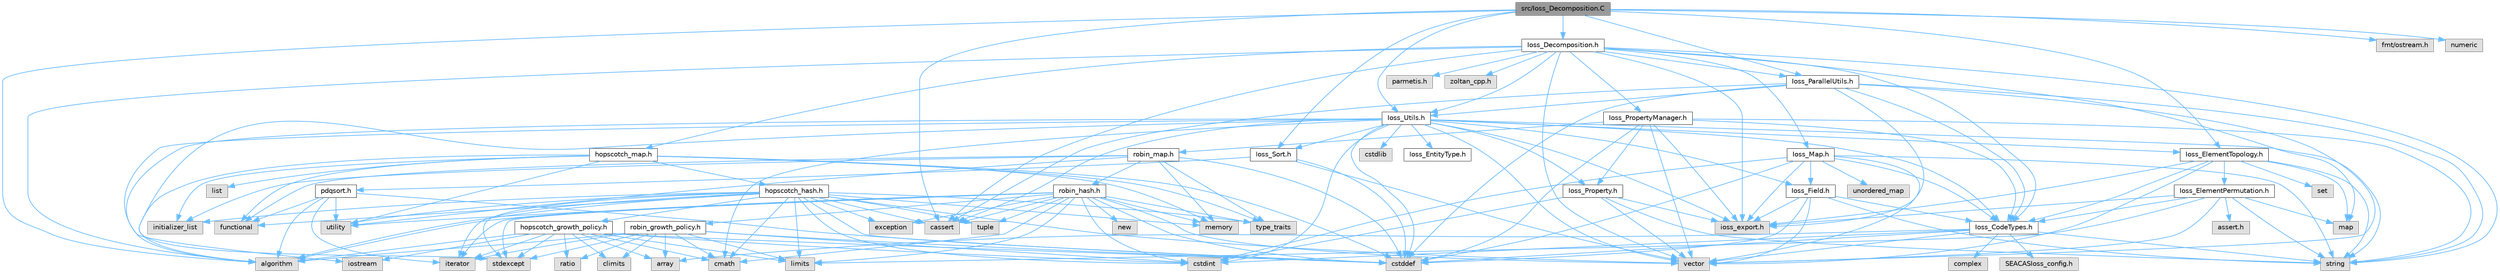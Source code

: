 digraph "src/Ioss_Decomposition.C"
{
 // INTERACTIVE_SVG=YES
 // LATEX_PDF_SIZE
  bgcolor="transparent";
  edge [fontname=Helvetica,fontsize=10,labelfontname=Helvetica,labelfontsize=10];
  node [fontname=Helvetica,fontsize=10,shape=box,height=0.2,width=0.4];
  Node1 [id="Node000001",label="src/Ioss_Decomposition.C",height=0.2,width=0.4,color="gray40", fillcolor="grey60", style="filled", fontcolor="black",tooltip=" "];
  Node1 -> Node2 [id="edge1_Node000001_Node000002",color="steelblue1",style="solid",tooltip=" "];
  Node2 [id="Node000002",label="Ioss_Decomposition.h",height=0.2,width=0.4,color="grey40", fillcolor="white", style="filled",URL="$Ioss__Decomposition_8h.html",tooltip=" "];
  Node2 -> Node3 [id="edge2_Node000002_Node000003",color="steelblue1",style="solid",tooltip=" "];
  Node3 [id="Node000003",label="ioss_export.h",height=0.2,width=0.4,color="grey60", fillcolor="#E0E0E0", style="filled",tooltip=" "];
  Node2 -> Node4 [id="edge3_Node000002_Node000004",color="steelblue1",style="solid",tooltip=" "];
  Node4 [id="Node000004",label="Ioss_CodeTypes.h",height=0.2,width=0.4,color="grey40", fillcolor="white", style="filled",URL="$Ioss__CodeTypes_8h.html",tooltip=" "];
  Node4 -> Node5 [id="edge4_Node000004_Node000005",color="steelblue1",style="solid",tooltip=" "];
  Node5 [id="Node000005",label="array",height=0.2,width=0.4,color="grey60", fillcolor="#E0E0E0", style="filled",tooltip=" "];
  Node4 -> Node6 [id="edge5_Node000004_Node000006",color="steelblue1",style="solid",tooltip=" "];
  Node6 [id="Node000006",label="cstddef",height=0.2,width=0.4,color="grey60", fillcolor="#E0E0E0", style="filled",tooltip=" "];
  Node4 -> Node7 [id="edge6_Node000004_Node000007",color="steelblue1",style="solid",tooltip=" "];
  Node7 [id="Node000007",label="cstdint",height=0.2,width=0.4,color="grey60", fillcolor="#E0E0E0", style="filled",tooltip=" "];
  Node4 -> Node8 [id="edge7_Node000004_Node000008",color="steelblue1",style="solid",tooltip=" "];
  Node8 [id="Node000008",label="string",height=0.2,width=0.4,color="grey60", fillcolor="#E0E0E0", style="filled",tooltip=" "];
  Node4 -> Node9 [id="edge8_Node000004_Node000009",color="steelblue1",style="solid",tooltip=" "];
  Node9 [id="Node000009",label="vector",height=0.2,width=0.4,color="grey60", fillcolor="#E0E0E0", style="filled",tooltip=" "];
  Node4 -> Node10 [id="edge9_Node000004_Node000010",color="steelblue1",style="solid",tooltip=" "];
  Node10 [id="Node000010",label="SEACASIoss_config.h",height=0.2,width=0.4,color="grey60", fillcolor="#E0E0E0", style="filled",tooltip=" "];
  Node4 -> Node11 [id="edge10_Node000004_Node000011",color="steelblue1",style="solid",tooltip=" "];
  Node11 [id="Node000011",label="complex",height=0.2,width=0.4,color="grey60", fillcolor="#E0E0E0", style="filled",tooltip=" "];
  Node2 -> Node12 [id="edge11_Node000002_Node000012",color="steelblue1",style="solid",tooltip=" "];
  Node12 [id="Node000012",label="Ioss_Map.h",height=0.2,width=0.4,color="grey40", fillcolor="white", style="filled",URL="$Ioss__Map_8h.html",tooltip=" "];
  Node12 -> Node3 [id="edge12_Node000012_Node000003",color="steelblue1",style="solid",tooltip=" "];
  Node12 -> Node4 [id="edge13_Node000012_Node000004",color="steelblue1",style="solid",tooltip=" "];
  Node12 -> Node13 [id="edge14_Node000012_Node000013",color="steelblue1",style="solid",tooltip=" "];
  Node13 [id="Node000013",label="Ioss_Field.h",height=0.2,width=0.4,color="grey40", fillcolor="white", style="filled",URL="$Ioss__Field_8h.html",tooltip=" "];
  Node13 -> Node3 [id="edge15_Node000013_Node000003",color="steelblue1",style="solid",tooltip=" "];
  Node13 -> Node4 [id="edge16_Node000013_Node000004",color="steelblue1",style="solid",tooltip=" "];
  Node13 -> Node6 [id="edge17_Node000013_Node000006",color="steelblue1",style="solid",tooltip=" "];
  Node13 -> Node8 [id="edge18_Node000013_Node000008",color="steelblue1",style="solid",tooltip=" "];
  Node13 -> Node9 [id="edge19_Node000013_Node000009",color="steelblue1",style="solid",tooltip=" "];
  Node12 -> Node6 [id="edge20_Node000012_Node000006",color="steelblue1",style="solid",tooltip=" "];
  Node12 -> Node7 [id="edge21_Node000012_Node000007",color="steelblue1",style="solid",tooltip=" "];
  Node12 -> Node8 [id="edge22_Node000012_Node000008",color="steelblue1",style="solid",tooltip=" "];
  Node12 -> Node9 [id="edge23_Node000012_Node000009",color="steelblue1",style="solid",tooltip=" "];
  Node12 -> Node14 [id="edge24_Node000012_Node000014",color="steelblue1",style="solid",tooltip=" "];
  Node14 [id="Node000014",label="unordered_map",height=0.2,width=0.4,color="grey60", fillcolor="#E0E0E0", style="filled",tooltip=" "];
  Node2 -> Node15 [id="edge25_Node000002_Node000015",color="steelblue1",style="solid",tooltip=" "];
  Node15 [id="Node000015",label="Ioss_ParallelUtils.h",height=0.2,width=0.4,color="grey40", fillcolor="white", style="filled",URL="$Ioss__ParallelUtils_8h.html",tooltip=" "];
  Node15 -> Node3 [id="edge26_Node000015_Node000003",color="steelblue1",style="solid",tooltip=" "];
  Node15 -> Node4 [id="edge27_Node000015_Node000004",color="steelblue1",style="solid",tooltip=" "];
  Node15 -> Node16 [id="edge28_Node000015_Node000016",color="steelblue1",style="solid",tooltip=" "];
  Node16 [id="Node000016",label="Ioss_Utils.h",height=0.2,width=0.4,color="grey40", fillcolor="white", style="filled",URL="$Ioss__Utils_8h.html",tooltip=" "];
  Node16 -> Node3 [id="edge29_Node000016_Node000003",color="steelblue1",style="solid",tooltip=" "];
  Node16 -> Node4 [id="edge30_Node000016_Node000004",color="steelblue1",style="solid",tooltip=" "];
  Node16 -> Node17 [id="edge31_Node000016_Node000017",color="steelblue1",style="solid",tooltip=" "];
  Node17 [id="Node000017",label="Ioss_ElementTopology.h",height=0.2,width=0.4,color="grey40", fillcolor="white", style="filled",URL="$Ioss__ElementTopology_8h.html",tooltip=" "];
  Node17 -> Node3 [id="edge32_Node000017_Node000003",color="steelblue1",style="solid",tooltip=" "];
  Node17 -> Node4 [id="edge33_Node000017_Node000004",color="steelblue1",style="solid",tooltip=" "];
  Node17 -> Node18 [id="edge34_Node000017_Node000018",color="steelblue1",style="solid",tooltip=" "];
  Node18 [id="Node000018",label="Ioss_ElementPermutation.h",height=0.2,width=0.4,color="grey40", fillcolor="white", style="filled",URL="$Ioss__ElementPermutation_8h.html",tooltip=" "];
  Node18 -> Node3 [id="edge35_Node000018_Node000003",color="steelblue1",style="solid",tooltip=" "];
  Node18 -> Node4 [id="edge36_Node000018_Node000004",color="steelblue1",style="solid",tooltip=" "];
  Node18 -> Node19 [id="edge37_Node000018_Node000019",color="steelblue1",style="solid",tooltip=" "];
  Node19 [id="Node000019",label="assert.h",height=0.2,width=0.4,color="grey60", fillcolor="#E0E0E0", style="filled",tooltip=" "];
  Node18 -> Node20 [id="edge38_Node000018_Node000020",color="steelblue1",style="solid",tooltip=" "];
  Node20 [id="Node000020",label="limits",height=0.2,width=0.4,color="grey60", fillcolor="#E0E0E0", style="filled",tooltip=" "];
  Node18 -> Node21 [id="edge39_Node000018_Node000021",color="steelblue1",style="solid",tooltip=" "];
  Node21 [id="Node000021",label="map",height=0.2,width=0.4,color="grey60", fillcolor="#E0E0E0", style="filled",tooltip=" "];
  Node18 -> Node8 [id="edge40_Node000018_Node000008",color="steelblue1",style="solid",tooltip=" "];
  Node18 -> Node9 [id="edge41_Node000018_Node000009",color="steelblue1",style="solid",tooltip=" "];
  Node17 -> Node21 [id="edge42_Node000017_Node000021",color="steelblue1",style="solid",tooltip=" "];
  Node17 -> Node22 [id="edge43_Node000017_Node000022",color="steelblue1",style="solid",tooltip=" "];
  Node22 [id="Node000022",label="set",height=0.2,width=0.4,color="grey60", fillcolor="#E0E0E0", style="filled",tooltip=" "];
  Node17 -> Node8 [id="edge44_Node000017_Node000008",color="steelblue1",style="solid",tooltip=" "];
  Node17 -> Node9 [id="edge45_Node000017_Node000009",color="steelblue1",style="solid",tooltip=" "];
  Node16 -> Node23 [id="edge46_Node000016_Node000023",color="steelblue1",style="solid",tooltip=" "];
  Node23 [id="Node000023",label="Ioss_EntityType.h",height=0.2,width=0.4,color="grey40", fillcolor="white", style="filled",URL="$Ioss__EntityType_8h.html",tooltip=" "];
  Node16 -> Node13 [id="edge47_Node000016_Node000013",color="steelblue1",style="solid",tooltip=" "];
  Node16 -> Node24 [id="edge48_Node000016_Node000024",color="steelblue1",style="solid",tooltip=" "];
  Node24 [id="Node000024",label="Ioss_Property.h",height=0.2,width=0.4,color="grey40", fillcolor="white", style="filled",URL="$Ioss__Property_8h.html",tooltip=" "];
  Node24 -> Node3 [id="edge49_Node000024_Node000003",color="steelblue1",style="solid",tooltip=" "];
  Node24 -> Node7 [id="edge50_Node000024_Node000007",color="steelblue1",style="solid",tooltip=" "];
  Node24 -> Node8 [id="edge51_Node000024_Node000008",color="steelblue1",style="solid",tooltip=" "];
  Node24 -> Node9 [id="edge52_Node000024_Node000009",color="steelblue1",style="solid",tooltip=" "];
  Node16 -> Node25 [id="edge53_Node000016_Node000025",color="steelblue1",style="solid",tooltip=" "];
  Node25 [id="Node000025",label="Ioss_Sort.h",height=0.2,width=0.4,color="grey40", fillcolor="white", style="filled",URL="$Ioss__Sort_8h.html",tooltip=" "];
  Node25 -> Node26 [id="edge54_Node000025_Node000026",color="steelblue1",style="solid",tooltip=" "];
  Node26 [id="Node000026",label="pdqsort.h",height=0.2,width=0.4,color="grey40", fillcolor="white", style="filled",URL="$pdqsort_8h.html",tooltip=" "];
  Node26 -> Node27 [id="edge55_Node000026_Node000027",color="steelblue1",style="solid",tooltip=" "];
  Node27 [id="Node000027",label="algorithm",height=0.2,width=0.4,color="grey60", fillcolor="#E0E0E0", style="filled",tooltip=" "];
  Node26 -> Node6 [id="edge56_Node000026_Node000006",color="steelblue1",style="solid",tooltip=" "];
  Node26 -> Node28 [id="edge57_Node000026_Node000028",color="steelblue1",style="solid",tooltip=" "];
  Node28 [id="Node000028",label="functional",height=0.2,width=0.4,color="grey60", fillcolor="#E0E0E0", style="filled",tooltip=" "];
  Node26 -> Node29 [id="edge58_Node000026_Node000029",color="steelblue1",style="solid",tooltip=" "];
  Node29 [id="Node000029",label="iterator",height=0.2,width=0.4,color="grey60", fillcolor="#E0E0E0", style="filled",tooltip=" "];
  Node26 -> Node30 [id="edge59_Node000026_Node000030",color="steelblue1",style="solid",tooltip=" "];
  Node30 [id="Node000030",label="utility",height=0.2,width=0.4,color="grey60", fillcolor="#E0E0E0", style="filled",tooltip=" "];
  Node25 -> Node6 [id="edge60_Node000025_Node000006",color="steelblue1",style="solid",tooltip=" "];
  Node25 -> Node9 [id="edge61_Node000025_Node000009",color="steelblue1",style="solid",tooltip=" "];
  Node16 -> Node27 [id="edge62_Node000016_Node000027",color="steelblue1",style="solid",tooltip=" "];
  Node16 -> Node31 [id="edge63_Node000016_Node000031",color="steelblue1",style="solid",tooltip=" "];
  Node31 [id="Node000031",label="cassert",height=0.2,width=0.4,color="grey60", fillcolor="#E0E0E0", style="filled",tooltip=" "];
  Node16 -> Node32 [id="edge64_Node000016_Node000032",color="steelblue1",style="solid",tooltip=" "];
  Node32 [id="Node000032",label="cmath",height=0.2,width=0.4,color="grey60", fillcolor="#E0E0E0", style="filled",tooltip=" "];
  Node16 -> Node6 [id="edge65_Node000016_Node000006",color="steelblue1",style="solid",tooltip=" "];
  Node16 -> Node7 [id="edge66_Node000016_Node000007",color="steelblue1",style="solid",tooltip=" "];
  Node16 -> Node33 [id="edge67_Node000016_Node000033",color="steelblue1",style="solid",tooltip=" "];
  Node33 [id="Node000033",label="cstdlib",height=0.2,width=0.4,color="grey60", fillcolor="#E0E0E0", style="filled",tooltip=" "];
  Node16 -> Node34 [id="edge68_Node000016_Node000034",color="steelblue1",style="solid",tooltip=" "];
  Node34 [id="Node000034",label="iostream",height=0.2,width=0.4,color="grey60", fillcolor="#E0E0E0", style="filled",tooltip=" "];
  Node16 -> Node35 [id="edge69_Node000016_Node000035",color="steelblue1",style="solid",tooltip=" "];
  Node35 [id="Node000035",label="stdexcept",height=0.2,width=0.4,color="grey60", fillcolor="#E0E0E0", style="filled",tooltip=" "];
  Node16 -> Node8 [id="edge70_Node000016_Node000008",color="steelblue1",style="solid",tooltip=" "];
  Node16 -> Node9 [id="edge71_Node000016_Node000009",color="steelblue1",style="solid",tooltip=" "];
  Node15 -> Node31 [id="edge72_Node000015_Node000031",color="steelblue1",style="solid",tooltip=" "];
  Node15 -> Node6 [id="edge73_Node000015_Node000006",color="steelblue1",style="solid",tooltip=" "];
  Node15 -> Node8 [id="edge74_Node000015_Node000008",color="steelblue1",style="solid",tooltip=" "];
  Node15 -> Node9 [id="edge75_Node000015_Node000009",color="steelblue1",style="solid",tooltip=" "];
  Node2 -> Node36 [id="edge76_Node000002_Node000036",color="steelblue1",style="solid",tooltip=" "];
  Node36 [id="Node000036",label="Ioss_PropertyManager.h",height=0.2,width=0.4,color="grey40", fillcolor="white", style="filled",URL="$Ioss__PropertyManager_8h.html",tooltip=" "];
  Node36 -> Node3 [id="edge77_Node000036_Node000003",color="steelblue1",style="solid",tooltip=" "];
  Node36 -> Node4 [id="edge78_Node000036_Node000004",color="steelblue1",style="solid",tooltip=" "];
  Node36 -> Node24 [id="edge79_Node000036_Node000024",color="steelblue1",style="solid",tooltip=" "];
  Node36 -> Node6 [id="edge80_Node000036_Node000006",color="steelblue1",style="solid",tooltip=" "];
  Node36 -> Node8 [id="edge81_Node000036_Node000008",color="steelblue1",style="solid",tooltip=" "];
  Node36 -> Node9 [id="edge82_Node000036_Node000009",color="steelblue1",style="solid",tooltip=" "];
  Node36 -> Node37 [id="edge83_Node000036_Node000037",color="steelblue1",style="solid",tooltip=" "];
  Node37 [id="Node000037",label="robin_map.h",height=0.2,width=0.4,color="grey40", fillcolor="white", style="filled",URL="$robin__map_8h.html",tooltip=" "];
  Node37 -> Node6 [id="edge84_Node000037_Node000006",color="steelblue1",style="solid",tooltip=" "];
  Node37 -> Node28 [id="edge85_Node000037_Node000028",color="steelblue1",style="solid",tooltip=" "];
  Node37 -> Node38 [id="edge86_Node000037_Node000038",color="steelblue1",style="solid",tooltip=" "];
  Node38 [id="Node000038",label="initializer_list",height=0.2,width=0.4,color="grey60", fillcolor="#E0E0E0", style="filled",tooltip=" "];
  Node37 -> Node39 [id="edge87_Node000037_Node000039",color="steelblue1",style="solid",tooltip=" "];
  Node39 [id="Node000039",label="memory",height=0.2,width=0.4,color="grey60", fillcolor="#E0E0E0", style="filled",tooltip=" "];
  Node37 -> Node40 [id="edge88_Node000037_Node000040",color="steelblue1",style="solid",tooltip=" "];
  Node40 [id="Node000040",label="type_traits",height=0.2,width=0.4,color="grey60", fillcolor="#E0E0E0", style="filled",tooltip=" "];
  Node37 -> Node30 [id="edge89_Node000037_Node000030",color="steelblue1",style="solid",tooltip=" "];
  Node37 -> Node41 [id="edge90_Node000037_Node000041",color="steelblue1",style="solid",tooltip=" "];
  Node41 [id="Node000041",label="robin_hash.h",height=0.2,width=0.4,color="grey40", fillcolor="white", style="filled",URL="$robin__hash_8h.html",tooltip=" "];
  Node41 -> Node27 [id="edge91_Node000041_Node000027",color="steelblue1",style="solid",tooltip=" "];
  Node41 -> Node31 [id="edge92_Node000041_Node000031",color="steelblue1",style="solid",tooltip=" "];
  Node41 -> Node32 [id="edge93_Node000041_Node000032",color="steelblue1",style="solid",tooltip=" "];
  Node41 -> Node6 [id="edge94_Node000041_Node000006",color="steelblue1",style="solid",tooltip=" "];
  Node41 -> Node7 [id="edge95_Node000041_Node000007",color="steelblue1",style="solid",tooltip=" "];
  Node41 -> Node42 [id="edge96_Node000041_Node000042",color="steelblue1",style="solid",tooltip=" "];
  Node42 [id="Node000042",label="exception",height=0.2,width=0.4,color="grey60", fillcolor="#E0E0E0", style="filled",tooltip=" "];
  Node41 -> Node29 [id="edge97_Node000041_Node000029",color="steelblue1",style="solid",tooltip=" "];
  Node41 -> Node20 [id="edge98_Node000041_Node000020",color="steelblue1",style="solid",tooltip=" "];
  Node41 -> Node39 [id="edge99_Node000041_Node000039",color="steelblue1",style="solid",tooltip=" "];
  Node41 -> Node43 [id="edge100_Node000041_Node000043",color="steelblue1",style="solid",tooltip=" "];
  Node43 [id="Node000043",label="new",height=0.2,width=0.4,color="grey60", fillcolor="#E0E0E0", style="filled",tooltip=" "];
  Node41 -> Node35 [id="edge101_Node000041_Node000035",color="steelblue1",style="solid",tooltip=" "];
  Node41 -> Node44 [id="edge102_Node000041_Node000044",color="steelblue1",style="solid",tooltip=" "];
  Node44 [id="Node000044",label="tuple",height=0.2,width=0.4,color="grey60", fillcolor="#E0E0E0", style="filled",tooltip=" "];
  Node41 -> Node40 [id="edge103_Node000041_Node000040",color="steelblue1",style="solid",tooltip=" "];
  Node41 -> Node30 [id="edge104_Node000041_Node000030",color="steelblue1",style="solid",tooltip=" "];
  Node41 -> Node9 [id="edge105_Node000041_Node000009",color="steelblue1",style="solid",tooltip=" "];
  Node41 -> Node45 [id="edge106_Node000041_Node000045",color="steelblue1",style="solid",tooltip=" "];
  Node45 [id="Node000045",label="robin_growth_policy.h",height=0.2,width=0.4,color="grey40", fillcolor="white", style="filled",URL="$robin__growth__policy_8h.html",tooltip=" "];
  Node45 -> Node27 [id="edge107_Node000045_Node000027",color="steelblue1",style="solid",tooltip=" "];
  Node45 -> Node5 [id="edge108_Node000045_Node000005",color="steelblue1",style="solid",tooltip=" "];
  Node45 -> Node46 [id="edge109_Node000045_Node000046",color="steelblue1",style="solid",tooltip=" "];
  Node46 [id="Node000046",label="climits",height=0.2,width=0.4,color="grey60", fillcolor="#E0E0E0", style="filled",tooltip=" "];
  Node45 -> Node32 [id="edge110_Node000045_Node000032",color="steelblue1",style="solid",tooltip=" "];
  Node45 -> Node6 [id="edge111_Node000045_Node000006",color="steelblue1",style="solid",tooltip=" "];
  Node45 -> Node7 [id="edge112_Node000045_Node000007",color="steelblue1",style="solid",tooltip=" "];
  Node45 -> Node29 [id="edge113_Node000045_Node000029",color="steelblue1",style="solid",tooltip=" "];
  Node45 -> Node20 [id="edge114_Node000045_Node000020",color="steelblue1",style="solid",tooltip=" "];
  Node45 -> Node47 [id="edge115_Node000045_Node000047",color="steelblue1",style="solid",tooltip=" "];
  Node47 [id="Node000047",label="ratio",height=0.2,width=0.4,color="grey60", fillcolor="#E0E0E0", style="filled",tooltip=" "];
  Node45 -> Node35 [id="edge116_Node000045_Node000035",color="steelblue1",style="solid",tooltip=" "];
  Node2 -> Node27 [id="edge117_Node000002_Node000027",color="steelblue1",style="solid",tooltip=" "];
  Node2 -> Node31 [id="edge118_Node000002_Node000031",color="steelblue1",style="solid",tooltip=" "];
  Node2 -> Node21 [id="edge119_Node000002_Node000021",color="steelblue1",style="solid",tooltip=" "];
  Node2 -> Node8 [id="edge120_Node000002_Node000008",color="steelblue1",style="solid",tooltip=" "];
  Node2 -> Node9 [id="edge121_Node000002_Node000009",color="steelblue1",style="solid",tooltip=" "];
  Node2 -> Node16 [id="edge122_Node000002_Node000016",color="steelblue1",style="solid",tooltip=" "];
  Node2 -> Node48 [id="edge123_Node000002_Node000048",color="steelblue1",style="solid",tooltip=" "];
  Node48 [id="Node000048",label="parmetis.h",height=0.2,width=0.4,color="grey60", fillcolor="#E0E0E0", style="filled",tooltip=" "];
  Node2 -> Node49 [id="edge124_Node000002_Node000049",color="steelblue1",style="solid",tooltip=" "];
  Node49 [id="Node000049",label="zoltan_cpp.h",height=0.2,width=0.4,color="grey60", fillcolor="#E0E0E0", style="filled",tooltip=" "];
  Node2 -> Node50 [id="edge125_Node000002_Node000050",color="steelblue1",style="solid",tooltip=" "];
  Node50 [id="Node000050",label="hopscotch_map.h",height=0.2,width=0.4,color="grey40", fillcolor="white", style="filled",URL="$hopscotch__map_8h.html",tooltip=" "];
  Node50 -> Node27 [id="edge126_Node000050_Node000027",color="steelblue1",style="solid",tooltip=" "];
  Node50 -> Node6 [id="edge127_Node000050_Node000006",color="steelblue1",style="solid",tooltip=" "];
  Node50 -> Node28 [id="edge128_Node000050_Node000028",color="steelblue1",style="solid",tooltip=" "];
  Node50 -> Node38 [id="edge129_Node000050_Node000038",color="steelblue1",style="solid",tooltip=" "];
  Node50 -> Node51 [id="edge130_Node000050_Node000051",color="steelblue1",style="solid",tooltip=" "];
  Node51 [id="Node000051",label="list",height=0.2,width=0.4,color="grey60", fillcolor="#E0E0E0", style="filled",tooltip=" "];
  Node50 -> Node39 [id="edge131_Node000050_Node000039",color="steelblue1",style="solid",tooltip=" "];
  Node50 -> Node40 [id="edge132_Node000050_Node000040",color="steelblue1",style="solid",tooltip=" "];
  Node50 -> Node30 [id="edge133_Node000050_Node000030",color="steelblue1",style="solid",tooltip=" "];
  Node50 -> Node52 [id="edge134_Node000050_Node000052",color="steelblue1",style="solid",tooltip=" "];
  Node52 [id="Node000052",label="hopscotch_hash.h",height=0.2,width=0.4,color="grey40", fillcolor="white", style="filled",URL="$hopscotch__hash_8h.html",tooltip=" "];
  Node52 -> Node27 [id="edge135_Node000052_Node000027",color="steelblue1",style="solid",tooltip=" "];
  Node52 -> Node31 [id="edge136_Node000052_Node000031",color="steelblue1",style="solid",tooltip=" "];
  Node52 -> Node32 [id="edge137_Node000052_Node000032",color="steelblue1",style="solid",tooltip=" "];
  Node52 -> Node6 [id="edge138_Node000052_Node000006",color="steelblue1",style="solid",tooltip=" "];
  Node52 -> Node7 [id="edge139_Node000052_Node000007",color="steelblue1",style="solid",tooltip=" "];
  Node52 -> Node42 [id="edge140_Node000052_Node000042",color="steelblue1",style="solid",tooltip=" "];
  Node52 -> Node28 [id="edge141_Node000052_Node000028",color="steelblue1",style="solid",tooltip=" "];
  Node52 -> Node38 [id="edge142_Node000052_Node000038",color="steelblue1",style="solid",tooltip=" "];
  Node52 -> Node29 [id="edge143_Node000052_Node000029",color="steelblue1",style="solid",tooltip=" "];
  Node52 -> Node20 [id="edge144_Node000052_Node000020",color="steelblue1",style="solid",tooltip=" "];
  Node52 -> Node39 [id="edge145_Node000052_Node000039",color="steelblue1",style="solid",tooltip=" "];
  Node52 -> Node35 [id="edge146_Node000052_Node000035",color="steelblue1",style="solid",tooltip=" "];
  Node52 -> Node44 [id="edge147_Node000052_Node000044",color="steelblue1",style="solid",tooltip=" "];
  Node52 -> Node40 [id="edge148_Node000052_Node000040",color="steelblue1",style="solid",tooltip=" "];
  Node52 -> Node30 [id="edge149_Node000052_Node000030",color="steelblue1",style="solid",tooltip=" "];
  Node52 -> Node9 [id="edge150_Node000052_Node000009",color="steelblue1",style="solid",tooltip=" "];
  Node52 -> Node53 [id="edge151_Node000052_Node000053",color="steelblue1",style="solid",tooltip=" "];
  Node53 [id="Node000053",label="hopscotch_growth_policy.h",height=0.2,width=0.4,color="grey40", fillcolor="white", style="filled",URL="$hopscotch__growth__policy_8h.html",tooltip=" "];
  Node53 -> Node27 [id="edge152_Node000053_Node000027",color="steelblue1",style="solid",tooltip=" "];
  Node53 -> Node5 [id="edge153_Node000053_Node000005",color="steelblue1",style="solid",tooltip=" "];
  Node53 -> Node46 [id="edge154_Node000053_Node000046",color="steelblue1",style="solid",tooltip=" "];
  Node53 -> Node32 [id="edge155_Node000053_Node000032",color="steelblue1",style="solid",tooltip=" "];
  Node53 -> Node6 [id="edge156_Node000053_Node000006",color="steelblue1",style="solid",tooltip=" "];
  Node53 -> Node7 [id="edge157_Node000053_Node000007",color="steelblue1",style="solid",tooltip=" "];
  Node53 -> Node29 [id="edge158_Node000053_Node000029",color="steelblue1",style="solid",tooltip=" "];
  Node53 -> Node20 [id="edge159_Node000053_Node000020",color="steelblue1",style="solid",tooltip=" "];
  Node53 -> Node47 [id="edge160_Node000053_Node000047",color="steelblue1",style="solid",tooltip=" "];
  Node53 -> Node35 [id="edge161_Node000053_Node000035",color="steelblue1",style="solid",tooltip=" "];
  Node53 -> Node34 [id="edge162_Node000053_Node000034",color="steelblue1",style="solid",tooltip=" "];
  Node1 -> Node17 [id="edge163_Node000001_Node000017",color="steelblue1",style="solid",tooltip=" "];
  Node1 -> Node15 [id="edge164_Node000001_Node000015",color="steelblue1",style="solid",tooltip=" "];
  Node1 -> Node25 [id="edge165_Node000001_Node000025",color="steelblue1",style="solid",tooltip=" "];
  Node1 -> Node16 [id="edge166_Node000001_Node000016",color="steelblue1",style="solid",tooltip=" "];
  Node1 -> Node27 [id="edge167_Node000001_Node000027",color="steelblue1",style="solid",tooltip=" "];
  Node1 -> Node31 [id="edge168_Node000001_Node000031",color="steelblue1",style="solid",tooltip=" "];
  Node1 -> Node54 [id="edge169_Node000001_Node000054",color="steelblue1",style="solid",tooltip=" "];
  Node54 [id="Node000054",label="fmt/ostream.h",height=0.2,width=0.4,color="grey60", fillcolor="#E0E0E0", style="filled",tooltip=" "];
  Node1 -> Node55 [id="edge170_Node000001_Node000055",color="steelblue1",style="solid",tooltip=" "];
  Node55 [id="Node000055",label="numeric",height=0.2,width=0.4,color="grey60", fillcolor="#E0E0E0", style="filled",tooltip=" "];
}
